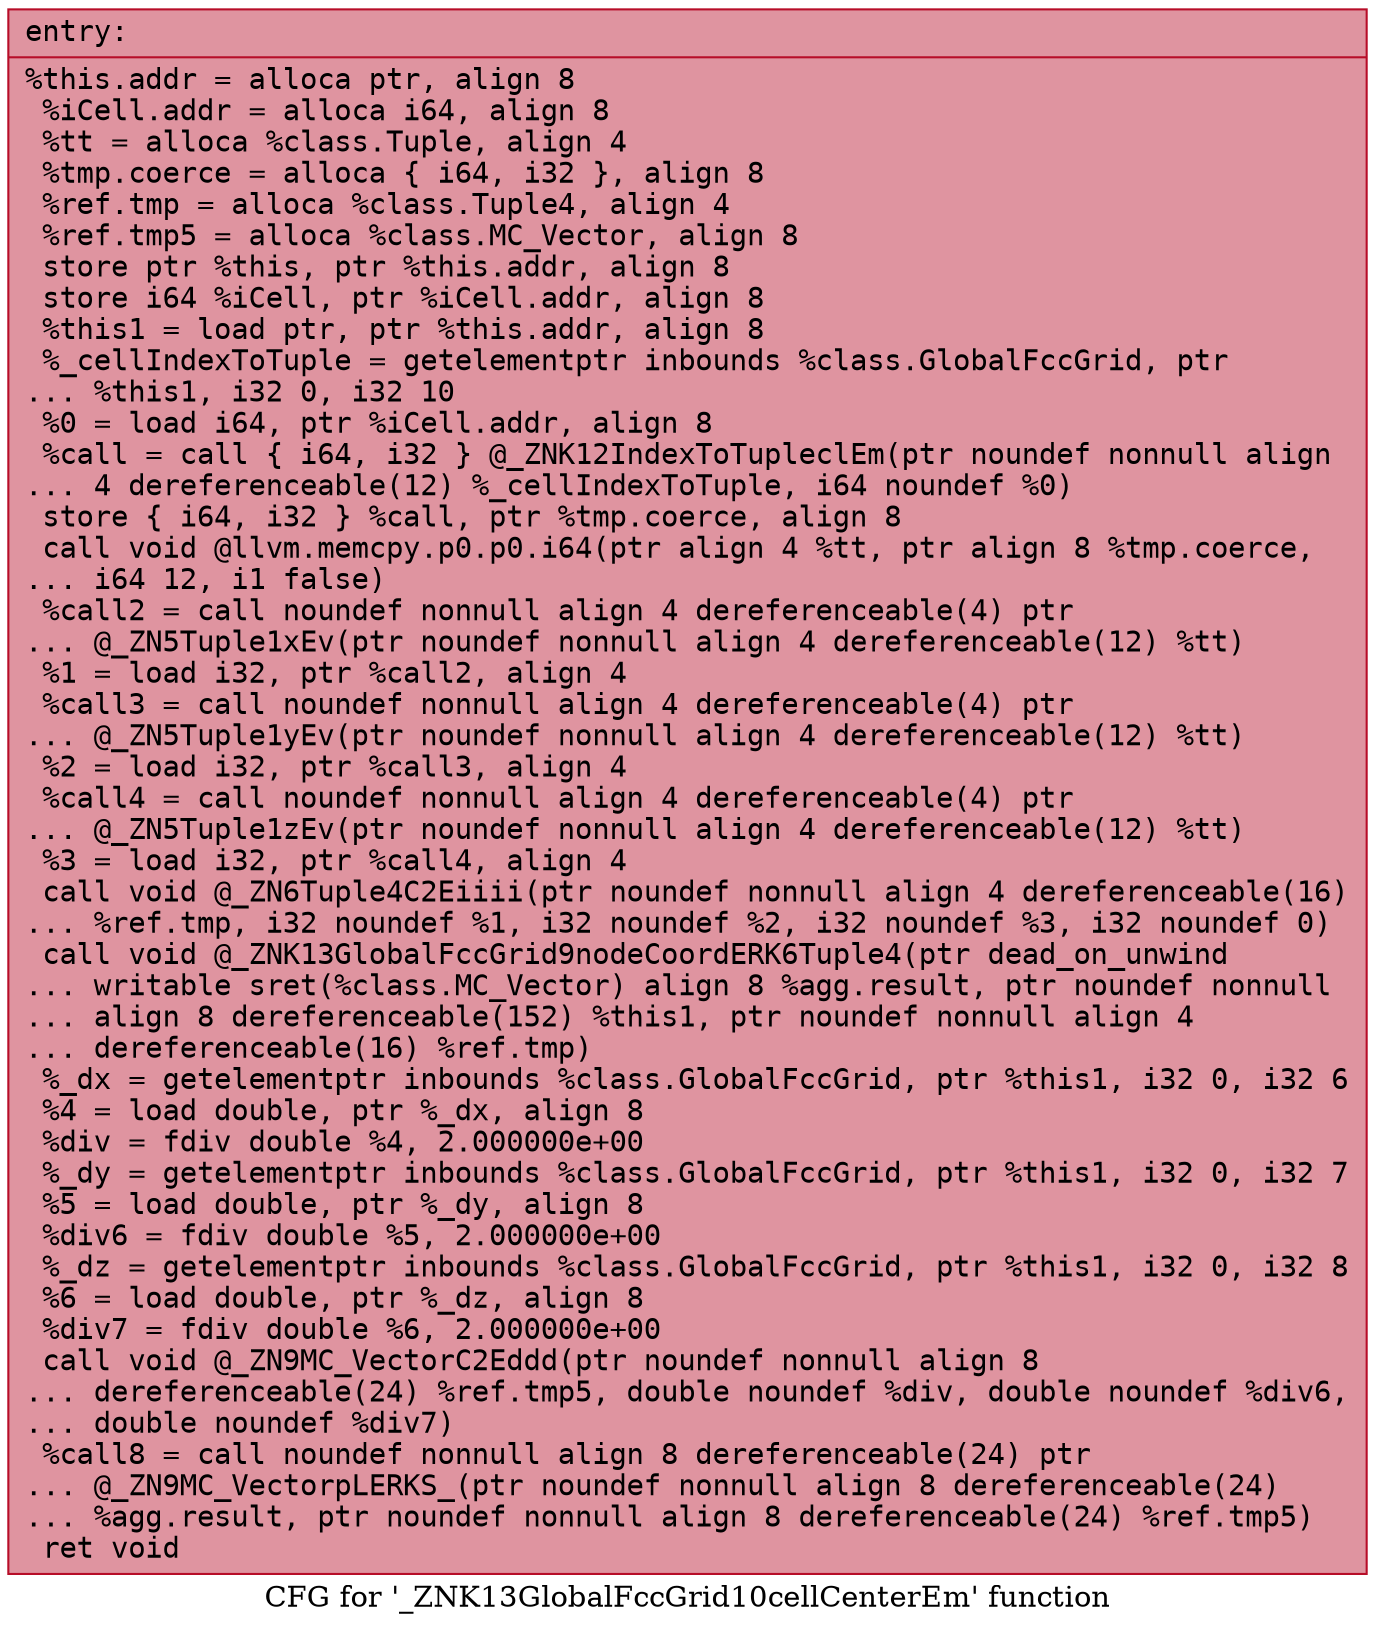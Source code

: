 digraph "CFG for '_ZNK13GlobalFccGrid10cellCenterEm' function" {
	label="CFG for '_ZNK13GlobalFccGrid10cellCenterEm' function";

	Node0x55c606334080 [shape=record,color="#b70d28ff", style=filled, fillcolor="#b70d2870" fontname="Courier",label="{entry:\l|  %this.addr = alloca ptr, align 8\l  %iCell.addr = alloca i64, align 8\l  %tt = alloca %class.Tuple, align 4\l  %tmp.coerce = alloca \{ i64, i32 \}, align 8\l  %ref.tmp = alloca %class.Tuple4, align 4\l  %ref.tmp5 = alloca %class.MC_Vector, align 8\l  store ptr %this, ptr %this.addr, align 8\l  store i64 %iCell, ptr %iCell.addr, align 8\l  %this1 = load ptr, ptr %this.addr, align 8\l  %_cellIndexToTuple = getelementptr inbounds %class.GlobalFccGrid, ptr\l... %this1, i32 0, i32 10\l  %0 = load i64, ptr %iCell.addr, align 8\l  %call = call \{ i64, i32 \} @_ZNK12IndexToTupleclEm(ptr noundef nonnull align\l... 4 dereferenceable(12) %_cellIndexToTuple, i64 noundef %0)\l  store \{ i64, i32 \} %call, ptr %tmp.coerce, align 8\l  call void @llvm.memcpy.p0.p0.i64(ptr align 4 %tt, ptr align 8 %tmp.coerce,\l... i64 12, i1 false)\l  %call2 = call noundef nonnull align 4 dereferenceable(4) ptr\l... @_ZN5Tuple1xEv(ptr noundef nonnull align 4 dereferenceable(12) %tt)\l  %1 = load i32, ptr %call2, align 4\l  %call3 = call noundef nonnull align 4 dereferenceable(4) ptr\l... @_ZN5Tuple1yEv(ptr noundef nonnull align 4 dereferenceable(12) %tt)\l  %2 = load i32, ptr %call3, align 4\l  %call4 = call noundef nonnull align 4 dereferenceable(4) ptr\l... @_ZN5Tuple1zEv(ptr noundef nonnull align 4 dereferenceable(12) %tt)\l  %3 = load i32, ptr %call4, align 4\l  call void @_ZN6Tuple4C2Eiiii(ptr noundef nonnull align 4 dereferenceable(16)\l... %ref.tmp, i32 noundef %1, i32 noundef %2, i32 noundef %3, i32 noundef 0)\l  call void @_ZNK13GlobalFccGrid9nodeCoordERK6Tuple4(ptr dead_on_unwind\l... writable sret(%class.MC_Vector) align 8 %agg.result, ptr noundef nonnull\l... align 8 dereferenceable(152) %this1, ptr noundef nonnull align 4\l... dereferenceable(16) %ref.tmp)\l  %_dx = getelementptr inbounds %class.GlobalFccGrid, ptr %this1, i32 0, i32 6\l  %4 = load double, ptr %_dx, align 8\l  %div = fdiv double %4, 2.000000e+00\l  %_dy = getelementptr inbounds %class.GlobalFccGrid, ptr %this1, i32 0, i32 7\l  %5 = load double, ptr %_dy, align 8\l  %div6 = fdiv double %5, 2.000000e+00\l  %_dz = getelementptr inbounds %class.GlobalFccGrid, ptr %this1, i32 0, i32 8\l  %6 = load double, ptr %_dz, align 8\l  %div7 = fdiv double %6, 2.000000e+00\l  call void @_ZN9MC_VectorC2Eddd(ptr noundef nonnull align 8\l... dereferenceable(24) %ref.tmp5, double noundef %div, double noundef %div6,\l... double noundef %div7)\l  %call8 = call noundef nonnull align 8 dereferenceable(24) ptr\l... @_ZN9MC_VectorpLERKS_(ptr noundef nonnull align 8 dereferenceable(24)\l... %agg.result, ptr noundef nonnull align 8 dereferenceable(24) %ref.tmp5)\l  ret void\l}"];
}
